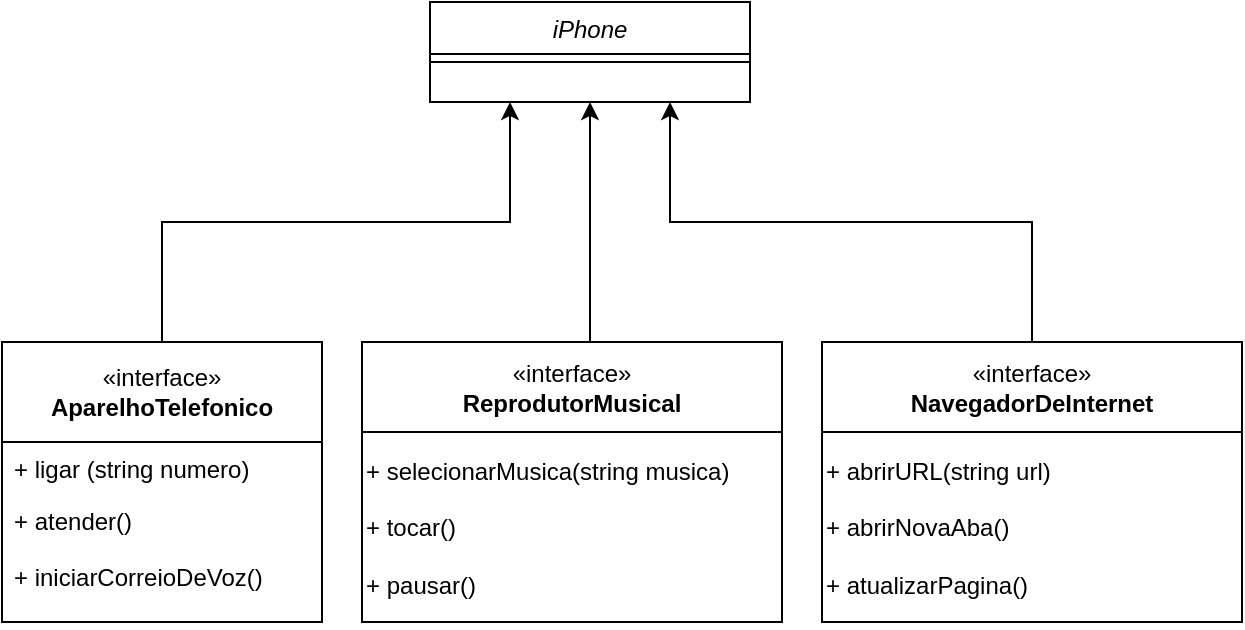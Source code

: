<mxfile version="24.7.2" type="github">
  <diagram id="C5RBs43oDa-KdzZeNtuy" name="Page-1">
    <mxGraphModel dx="989" dy="532" grid="1" gridSize="10" guides="1" tooltips="1" connect="1" arrows="1" fold="1" page="1" pageScale="1" pageWidth="827" pageHeight="1169" math="0" shadow="0">
      <root>
        <mxCell id="WIyWlLk6GJQsqaUBKTNV-0" />
        <mxCell id="WIyWlLk6GJQsqaUBKTNV-1" parent="WIyWlLk6GJQsqaUBKTNV-0" />
        <mxCell id="zkfFHV4jXpPFQw0GAbJ--0" value="iPhone" style="swimlane;fontStyle=2;align=center;verticalAlign=top;childLayout=stackLayout;horizontal=1;startSize=26;horizontalStack=0;resizeParent=1;resizeLast=0;collapsible=1;marginBottom=0;rounded=0;shadow=0;strokeWidth=1;" parent="WIyWlLk6GJQsqaUBKTNV-1" vertex="1">
          <mxGeometry x="334" y="190" width="160" height="50" as="geometry">
            <mxRectangle x="230" y="140" width="160" height="26" as="alternateBounds" />
          </mxGeometry>
        </mxCell>
        <mxCell id="zkfFHV4jXpPFQw0GAbJ--4" value="" style="line;html=1;strokeWidth=1;align=left;verticalAlign=middle;spacingTop=-1;spacingLeft=3;spacingRight=3;rotatable=0;labelPosition=right;points=[];portConstraint=eastwest;" parent="zkfFHV4jXpPFQw0GAbJ--0" vertex="1">
          <mxGeometry y="26" width="160" height="8" as="geometry" />
        </mxCell>
        <mxCell id="zkfFHV4jXpPFQw0GAbJ--6" value="Student" style="swimlane;fontStyle=0;align=center;verticalAlign=top;childLayout=stackLayout;horizontal=1;startSize=0;horizontalStack=0;resizeParent=1;resizeLast=0;collapsible=1;marginBottom=0;rounded=0;shadow=0;strokeWidth=1;" parent="WIyWlLk6GJQsqaUBKTNV-1" vertex="1">
          <mxGeometry x="120" y="360" width="160" height="140" as="geometry">
            <mxRectangle x="130" y="380" width="160" height="26" as="alternateBounds" />
          </mxGeometry>
        </mxCell>
        <mxCell id="iZRv-LcQ3xV1FCVpN4_--1" value="«interface»&lt;br&gt;&lt;b&gt;AparelhoTelefonico&lt;/b&gt;" style="html=1;whiteSpace=wrap;" vertex="1" parent="zkfFHV4jXpPFQw0GAbJ--6">
          <mxGeometry width="160" height="50" as="geometry" />
        </mxCell>
        <mxCell id="zkfFHV4jXpPFQw0GAbJ--7" value="+ ligar (string numero)" style="text;align=left;verticalAlign=top;spacingLeft=4;spacingRight=4;overflow=hidden;rotatable=0;points=[[0,0.5],[1,0.5]];portConstraint=eastwest;" parent="zkfFHV4jXpPFQw0GAbJ--6" vertex="1">
          <mxGeometry y="50" width="160" height="26" as="geometry" />
        </mxCell>
        <mxCell id="zkfFHV4jXpPFQw0GAbJ--8" value="+ atender()&#xa;&#xa;+ iniciarCorreioDeVoz()" style="text;align=left;verticalAlign=top;spacingLeft=4;spacingRight=4;overflow=hidden;rotatable=0;points=[[0,0.5],[1,0.5]];portConstraint=eastwest;rounded=0;shadow=0;html=0;" parent="zkfFHV4jXpPFQw0GAbJ--6" vertex="1">
          <mxGeometry y="76" width="160" height="64" as="geometry" />
        </mxCell>
        <mxCell id="iZRv-LcQ3xV1FCVpN4_--23" style="edgeStyle=orthogonalEdgeStyle;rounded=0;orthogonalLoop=1;jettySize=auto;html=1;exitX=0.5;exitY=1;exitDx=0;exitDy=0;" edge="1" parent="WIyWlLk6GJQsqaUBKTNV-1">
          <mxGeometry relative="1" as="geometry">
            <mxPoint x="400" y="490" as="sourcePoint" />
            <mxPoint x="400" y="490" as="targetPoint" />
          </mxGeometry>
        </mxCell>
        <mxCell id="iZRv-LcQ3xV1FCVpN4_--25" value="«interface»&lt;br&gt;&lt;b&gt;ReprodutorMusical&lt;/b&gt;" style="html=1;whiteSpace=wrap;container=1;" vertex="1" parent="WIyWlLk6GJQsqaUBKTNV-1">
          <mxGeometry x="300" y="360" width="210" height="45" as="geometry" />
        </mxCell>
        <mxCell id="iZRv-LcQ3xV1FCVpN4_--24" value="" style="swimlane;fontStyle=0;align=center;verticalAlign=top;childLayout=stackLayout;horizontal=1;startSize=0;horizontalStack=0;resizeParent=1;resizeLast=0;collapsible=1;marginBottom=0;rounded=0;shadow=0;strokeWidth=1;direction=south;" vertex="1" parent="iZRv-LcQ3xV1FCVpN4_--25">
          <mxGeometry width="210" height="45" as="geometry">
            <mxRectangle x="130" y="380" width="160" height="26" as="alternateBounds" />
          </mxGeometry>
        </mxCell>
        <mxCell id="iZRv-LcQ3xV1FCVpN4_--29" value="+ selecionarMusica(string musica)&lt;div&gt;&lt;br&gt;&lt;/div&gt;&lt;div&gt;+ tocar()&lt;/div&gt;&lt;div&gt;&lt;br&gt;&lt;/div&gt;&lt;div&gt;+ pausar()&lt;/div&gt;" style="html=1;whiteSpace=wrap;align=left;" vertex="1" parent="WIyWlLk6GJQsqaUBKTNV-1">
          <mxGeometry x="300" y="405" width="210" height="95" as="geometry" />
        </mxCell>
        <mxCell id="iZRv-LcQ3xV1FCVpN4_--34" value="" style="group;spacingLeft=10;align=left;" vertex="1" connectable="0" parent="WIyWlLk6GJQsqaUBKTNV-1">
          <mxGeometry x="530" y="360" width="210" height="140" as="geometry" />
        </mxCell>
        <mxCell id="iZRv-LcQ3xV1FCVpN4_--30" style="edgeStyle=orthogonalEdgeStyle;rounded=0;orthogonalLoop=1;jettySize=auto;html=1;exitX=0.5;exitY=1;exitDx=0;exitDy=0;" edge="1" parent="iZRv-LcQ3xV1FCVpN4_--34">
          <mxGeometry relative="1" as="geometry">
            <mxPoint x="100" y="130" as="sourcePoint" />
            <mxPoint x="100" y="130" as="targetPoint" />
          </mxGeometry>
        </mxCell>
        <mxCell id="iZRv-LcQ3xV1FCVpN4_--31" value="«interface»&lt;br&gt;&lt;b&gt;NavegadorDeInternet&lt;/b&gt;" style="html=1;whiteSpace=wrap;container=1;" vertex="1" parent="iZRv-LcQ3xV1FCVpN4_--34">
          <mxGeometry width="210" height="45" as="geometry" />
        </mxCell>
        <mxCell id="iZRv-LcQ3xV1FCVpN4_--32" value="" style="swimlane;fontStyle=0;align=center;verticalAlign=top;childLayout=stackLayout;horizontal=1;startSize=0;horizontalStack=0;resizeParent=1;resizeLast=0;collapsible=1;marginBottom=0;rounded=0;shadow=0;strokeWidth=1;direction=south;" vertex="1" parent="iZRv-LcQ3xV1FCVpN4_--31">
          <mxGeometry width="210" height="45" as="geometry">
            <mxRectangle x="130" y="380" width="160" height="26" as="alternateBounds" />
          </mxGeometry>
        </mxCell>
        <mxCell id="iZRv-LcQ3xV1FCVpN4_--33" value="+ abrirURL(string url)&lt;div&gt;&lt;br&gt;&lt;/div&gt;&lt;div&gt;+ abrirNovaAba()&lt;/div&gt;&lt;div&gt;&lt;br&gt;&lt;/div&gt;&lt;div&gt;+ atualizarPagina()&lt;/div&gt;" style="html=1;whiteSpace=wrap;align=left;" vertex="1" parent="iZRv-LcQ3xV1FCVpN4_--34">
          <mxGeometry y="45" width="210" height="95" as="geometry" />
        </mxCell>
        <mxCell id="iZRv-LcQ3xV1FCVpN4_--36" style="edgeStyle=orthogonalEdgeStyle;rounded=0;orthogonalLoop=1;jettySize=auto;html=1;exitX=0;exitY=0.5;exitDx=0;exitDy=0;entryX=0.5;entryY=1;entryDx=0;entryDy=0;" edge="1" parent="WIyWlLk6GJQsqaUBKTNV-1" source="iZRv-LcQ3xV1FCVpN4_--24" target="zkfFHV4jXpPFQw0GAbJ--0">
          <mxGeometry relative="1" as="geometry">
            <mxPoint x="417.2" y="181.04" as="targetPoint" />
            <Array as="points">
              <mxPoint x="414" y="360" />
            </Array>
          </mxGeometry>
        </mxCell>
        <mxCell id="iZRv-LcQ3xV1FCVpN4_--37" style="edgeStyle=orthogonalEdgeStyle;rounded=0;orthogonalLoop=1;jettySize=auto;html=1;exitX=0.5;exitY=0;exitDx=0;exitDy=0;entryX=0.25;entryY=1;entryDx=0;entryDy=0;" edge="1" parent="WIyWlLk6GJQsqaUBKTNV-1" source="iZRv-LcQ3xV1FCVpN4_--1" target="zkfFHV4jXpPFQw0GAbJ--0">
          <mxGeometry relative="1" as="geometry">
            <mxPoint x="370" y="260.0" as="targetPoint" />
          </mxGeometry>
        </mxCell>
        <mxCell id="iZRv-LcQ3xV1FCVpN4_--35" style="edgeStyle=orthogonalEdgeStyle;rounded=0;orthogonalLoop=1;jettySize=auto;html=1;exitX=0;exitY=0.5;exitDx=0;exitDy=0;entryX=0.75;entryY=1;entryDx=0;entryDy=0;" edge="1" parent="WIyWlLk6GJQsqaUBKTNV-1" source="iZRv-LcQ3xV1FCVpN4_--32" target="zkfFHV4jXpPFQw0GAbJ--0">
          <mxGeometry relative="1" as="geometry">
            <mxPoint x="460.0" y="260.0" as="targetPoint" />
          </mxGeometry>
        </mxCell>
      </root>
    </mxGraphModel>
  </diagram>
</mxfile>
